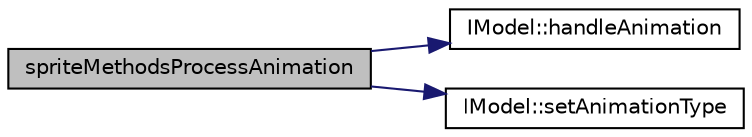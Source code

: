 digraph "spriteMethodsProcessAnimation"
{
 // LATEX_PDF_SIZE
  edge [fontname="Helvetica",fontsize="10",labelfontname="Helvetica",labelfontsize="10"];
  node [fontname="Helvetica",fontsize="10",shape=record];
  rankdir="LR";
  Node1 [label="spriteMethodsProcessAnimation",height=0.2,width=0.4,color="black", fillcolor="grey75", style="filled", fontcolor="black",tooltip=" "];
  Node1 -> Node2 [color="midnightblue",fontsize="10",style="solid"];
  Node2 [label="IModel::handleAnimation",height=0.2,width=0.4,color="black", fillcolor="white", style="filled",URL="$class_i_model.html#ab987f81128faba7427d2eb087ce790d1",tooltip=" "];
  Node1 -> Node3 [color="midnightblue",fontsize="10",style="solid"];
  Node3 [label="IModel::setAnimationType",height=0.2,width=0.4,color="black", fillcolor="white", style="filled",URL="$class_i_model.html#af95a96f345d05c3283940872e6a3fc74",tooltip=" "];
}
